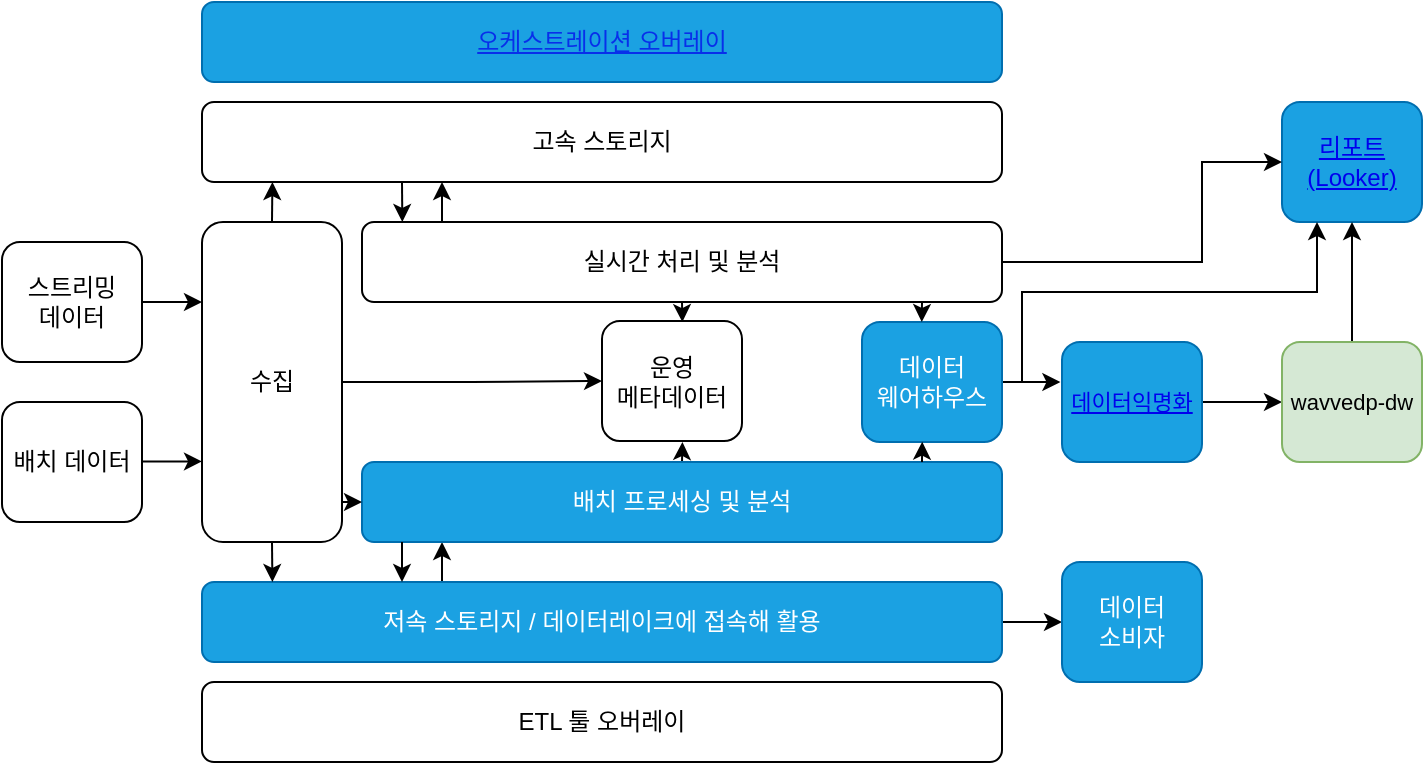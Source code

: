 <mxfile version="20.7.4" type="github">
  <diagram id="gcjKuizVjIFUT5xNA5u-" name="페이지-1">
    <mxGraphModel dx="1068" dy="695" grid="1" gridSize="10" guides="1" tooltips="1" connect="1" arrows="1" fold="1" page="1" pageScale="1" pageWidth="827" pageHeight="1169" math="0" shadow="0">
      <root>
        <mxCell id="0" />
        <mxCell id="1" parent="0" />
        <mxCell id="PB3F_aLee3rUbUXoullG-2" value="&lt;a href=&quot;https://www.notion.so/Cloud-91077890bda243d0b786207b77b8d40a&quot;&gt;오케스트레이션 오버레이&lt;/a&gt;" style="rounded=1;whiteSpace=wrap;html=1;textOpacity=70;fillColor=#1ba1e2;fontColor=#ffffff;strokeColor=#006EAF;" parent="1" vertex="1">
          <mxGeometry x="130" y="110" width="400" height="40" as="geometry" />
        </mxCell>
        <mxCell id="mdu-GQGA0M5l69Xb9rh1-21" style="edgeStyle=orthogonalEdgeStyle;rounded=0;orthogonalLoop=1;jettySize=auto;html=1;exitX=0.25;exitY=1;exitDx=0;exitDy=0;entryX=0.063;entryY=0;entryDx=0;entryDy=0;entryPerimeter=0;" parent="1" source="PB3F_aLee3rUbUXoullG-3" target="PB3F_aLee3rUbUXoullG-14" edge="1">
          <mxGeometry relative="1" as="geometry" />
        </mxCell>
        <mxCell id="PB3F_aLee3rUbUXoullG-3" value="고속 스토리지" style="rounded=1;whiteSpace=wrap;html=1;" parent="1" vertex="1">
          <mxGeometry x="130" y="160" width="400" height="40" as="geometry" />
        </mxCell>
        <mxCell id="mdu-GQGA0M5l69Xb9rh1-20" style="edgeStyle=orthogonalEdgeStyle;rounded=0;orthogonalLoop=1;jettySize=auto;html=1;exitX=1;exitY=0.5;exitDx=0;exitDy=0;entryX=0;entryY=0.5;entryDx=0;entryDy=0;" parent="1" source="PB3F_aLee3rUbUXoullG-4" target="PB3F_aLee3rUbUXoullG-10" edge="1">
          <mxGeometry relative="1" as="geometry" />
        </mxCell>
        <mxCell id="mdu-GQGA0M5l69Xb9rh1-31" style="edgeStyle=orthogonalEdgeStyle;rounded=0;orthogonalLoop=1;jettySize=auto;html=1;exitX=0.3;exitY=0;exitDx=0;exitDy=0;entryX=0.125;entryY=1;entryDx=0;entryDy=0;entryPerimeter=0;exitPerimeter=0;" parent="1" source="PB3F_aLee3rUbUXoullG-4" target="PB3F_aLee3rUbUXoullG-15" edge="1">
          <mxGeometry relative="1" as="geometry" />
        </mxCell>
        <mxCell id="PB3F_aLee3rUbUXoullG-4" value="저속 스토리지 / 데이터레이크에 접속해 활용" style="rounded=1;whiteSpace=wrap;html=1;fillColor=#1ba1e2;fontColor=#ffffff;strokeColor=#006EAF;" parent="1" vertex="1">
          <mxGeometry x="130" y="400" width="400" height="40" as="geometry" />
        </mxCell>
        <mxCell id="PB3F_aLee3rUbUXoullG-5" value="ETL 툴 오버레이" style="rounded=1;whiteSpace=wrap;html=1;" parent="1" vertex="1">
          <mxGeometry x="130" y="450" width="400" height="40" as="geometry" />
        </mxCell>
        <mxCell id="PB3F_aLee3rUbUXoullG-6" value="스트리밍&lt;br&gt;데이터" style="rounded=1;whiteSpace=wrap;html=1;" parent="1" vertex="1">
          <mxGeometry x="30" y="230" width="70" height="60" as="geometry" />
        </mxCell>
        <mxCell id="PB3F_aLee3rUbUXoullG-7" value="배치 데이터" style="rounded=1;whiteSpace=wrap;html=1;" parent="1" vertex="1">
          <mxGeometry x="30" y="310" width="70" height="60" as="geometry" />
        </mxCell>
        <mxCell id="PB3F_aLee3rUbUXoullG-8" value="&lt;a href=&quot;https://www.notion.so/Looker-Data-Studio-e8a64e55dd5447c5803fa8dc6603f477&quot;&gt;리포트&lt;br&gt;(Looker)&lt;/a&gt;" style="rounded=1;whiteSpace=wrap;html=1;fillColor=#1ba1e2;fontColor=#ffffff;strokeColor=#006EAF;" parent="1" vertex="1">
          <mxGeometry x="670" y="160" width="70" height="60" as="geometry" />
        </mxCell>
        <mxCell id="B3PGhj-Bc8KnG04Kh2Os-4" style="edgeStyle=orthogonalEdgeStyle;rounded=0;orthogonalLoop=1;jettySize=auto;html=1;exitX=1;exitY=0.5;exitDx=0;exitDy=0;entryX=0;entryY=0.5;entryDx=0;entryDy=0;" edge="1" parent="1" source="PB3F_aLee3rUbUXoullG-9" target="B3PGhj-Bc8KnG04Kh2Os-3">
          <mxGeometry relative="1" as="geometry" />
        </mxCell>
        <mxCell id="PB3F_aLee3rUbUXoullG-9" value="&lt;font style=&quot;font-size: 11px;&quot;&gt;&lt;a href=&quot;https://www.notion.so/MyProject-800f60475fd946ae940eb986e98d766f?p=c75dd783ab1d466eb36e4a372fb3ec05&amp;amp;pm=s&quot;&gt;데이터익명화&lt;/a&gt;&lt;/font&gt;" style="rounded=1;whiteSpace=wrap;html=1;fillColor=#1ba1e2;fontColor=#ffffff;strokeColor=#006EAF;" parent="1" vertex="1">
          <mxGeometry x="560" y="280" width="70" height="60" as="geometry" />
        </mxCell>
        <mxCell id="PB3F_aLee3rUbUXoullG-10" value="데이터&lt;br&gt;소비자" style="rounded=1;whiteSpace=wrap;html=1;fillColor=#1ba1e2;fontColor=#ffffff;strokeColor=#006EAF;" parent="1" vertex="1">
          <mxGeometry x="560" y="390" width="70" height="60" as="geometry" />
        </mxCell>
        <mxCell id="mdu-GQGA0M5l69Xb9rh1-19" style="edgeStyle=orthogonalEdgeStyle;rounded=0;orthogonalLoop=1;jettySize=auto;html=1;exitX=1;exitY=0.5;exitDx=0;exitDy=0;entryX=-0.011;entryY=0.322;entryDx=0;entryDy=0;entryPerimeter=0;" parent="1" source="PB3F_aLee3rUbUXoullG-11" target="PB3F_aLee3rUbUXoullG-9" edge="1">
          <mxGeometry relative="1" as="geometry" />
        </mxCell>
        <mxCell id="B3PGhj-Bc8KnG04Kh2Os-6" style="edgeStyle=orthogonalEdgeStyle;rounded=0;orthogonalLoop=1;jettySize=auto;html=1;exitX=1;exitY=0.5;exitDx=0;exitDy=0;entryX=0.25;entryY=1;entryDx=0;entryDy=0;fontSize=11;" edge="1" parent="1" source="PB3F_aLee3rUbUXoullG-11" target="PB3F_aLee3rUbUXoullG-8">
          <mxGeometry relative="1" as="geometry">
            <Array as="points">
              <mxPoint x="540" y="300" />
              <mxPoint x="540" y="255" />
              <mxPoint x="688" y="255" />
            </Array>
          </mxGeometry>
        </mxCell>
        <mxCell id="PB3F_aLee3rUbUXoullG-11" value="데이터&lt;br&gt;웨어하우스" style="rounded=1;whiteSpace=wrap;html=1;fillColor=#1ba1e2;fontColor=#ffffff;strokeColor=#006EAF;" parent="1" vertex="1">
          <mxGeometry x="460" y="270" width="70" height="60" as="geometry" />
        </mxCell>
        <mxCell id="PB3F_aLee3rUbUXoullG-12" value="운영&lt;br&gt;메타데이터" style="rounded=1;whiteSpace=wrap;html=1;" parent="1" vertex="1">
          <mxGeometry x="330" y="269.54" width="70" height="60" as="geometry" />
        </mxCell>
        <mxCell id="mdu-GQGA0M5l69Xb9rh1-7" style="edgeStyle=orthogonalEdgeStyle;rounded=0;orthogonalLoop=1;jettySize=auto;html=1;exitX=0.5;exitY=1;exitDx=0;exitDy=0;entryX=0.088;entryY=0;entryDx=0;entryDy=0;entryPerimeter=0;" parent="1" source="PB3F_aLee3rUbUXoullG-13" target="PB3F_aLee3rUbUXoullG-4" edge="1">
          <mxGeometry relative="1" as="geometry" />
        </mxCell>
        <mxCell id="mdu-GQGA0M5l69Xb9rh1-9" style="edgeStyle=orthogonalEdgeStyle;rounded=0;orthogonalLoop=1;jettySize=auto;html=1;exitX=0.5;exitY=0;exitDx=0;exitDy=0;entryX=0.088;entryY=1;entryDx=0;entryDy=0;entryPerimeter=0;" parent="1" source="PB3F_aLee3rUbUXoullG-13" target="PB3F_aLee3rUbUXoullG-3" edge="1">
          <mxGeometry relative="1" as="geometry" />
        </mxCell>
        <mxCell id="mdu-GQGA0M5l69Xb9rh1-17" style="edgeStyle=orthogonalEdgeStyle;rounded=0;orthogonalLoop=1;jettySize=auto;html=1;exitX=1;exitY=0.5;exitDx=0;exitDy=0;" parent="1" source="PB3F_aLee3rUbUXoullG-13" target="PB3F_aLee3rUbUXoullG-12" edge="1">
          <mxGeometry relative="1" as="geometry" />
        </mxCell>
        <mxCell id="PB3F_aLee3rUbUXoullG-13" value="수집" style="rounded=1;whiteSpace=wrap;html=1;" parent="1" vertex="1">
          <mxGeometry x="130" y="220" width="70" height="160" as="geometry" />
        </mxCell>
        <mxCell id="mdu-GQGA0M5l69Xb9rh1-15" style="edgeStyle=orthogonalEdgeStyle;rounded=0;orthogonalLoop=1;jettySize=auto;html=1;exitX=0.5;exitY=1;exitDx=0;exitDy=0;entryX=0.574;entryY=0.008;entryDx=0;entryDy=0;entryPerimeter=0;" parent="1" source="PB3F_aLee3rUbUXoullG-14" target="PB3F_aLee3rUbUXoullG-12" edge="1">
          <mxGeometry relative="1" as="geometry" />
        </mxCell>
        <mxCell id="mdu-GQGA0M5l69Xb9rh1-18" style="edgeStyle=orthogonalEdgeStyle;rounded=0;orthogonalLoop=1;jettySize=auto;html=1;exitX=1;exitY=0.5;exitDx=0;exitDy=0;entryX=0;entryY=0.5;entryDx=0;entryDy=0;" parent="1" source="PB3F_aLee3rUbUXoullG-14" target="PB3F_aLee3rUbUXoullG-8" edge="1">
          <mxGeometry relative="1" as="geometry">
            <Array as="points">
              <mxPoint x="630" y="240" />
              <mxPoint x="630" y="190" />
            </Array>
          </mxGeometry>
        </mxCell>
        <mxCell id="mdu-GQGA0M5l69Xb9rh1-25" style="edgeStyle=orthogonalEdgeStyle;rounded=0;orthogonalLoop=1;jettySize=auto;html=1;exitX=0.5;exitY=0;exitDx=0;exitDy=0;" parent="1" source="PB3F_aLee3rUbUXoullG-14" edge="1">
          <mxGeometry relative="1" as="geometry">
            <mxPoint x="250" y="200" as="targetPoint" />
            <Array as="points">
              <mxPoint x="250" y="220" />
              <mxPoint x="250" y="202" />
            </Array>
          </mxGeometry>
        </mxCell>
        <mxCell id="PB3F_aLee3rUbUXoullG-14" value="실시간 처리 및 분석" style="rounded=1;whiteSpace=wrap;html=1;" parent="1" vertex="1">
          <mxGeometry x="210" y="220" width="320" height="40" as="geometry" />
        </mxCell>
        <mxCell id="mdu-GQGA0M5l69Xb9rh1-16" style="edgeStyle=orthogonalEdgeStyle;rounded=0;orthogonalLoop=1;jettySize=auto;html=1;exitX=0.5;exitY=0;exitDx=0;exitDy=0;" parent="1" source="PB3F_aLee3rUbUXoullG-15" edge="1">
          <mxGeometry relative="1" as="geometry">
            <mxPoint x="370.207" y="330" as="targetPoint" />
          </mxGeometry>
        </mxCell>
        <mxCell id="PB3F_aLee3rUbUXoullG-15" value="배치 프로세싱 및 분석" style="rounded=1;whiteSpace=wrap;html=1;fillColor=#1ba1e2;fontColor=#ffffff;strokeColor=#006EAF;" parent="1" vertex="1">
          <mxGeometry x="210" y="340" width="320" height="40" as="geometry" />
        </mxCell>
        <mxCell id="mdu-GQGA0M5l69Xb9rh1-4" value="" style="endArrow=classic;html=1;rounded=0;exitX=1;exitY=0.5;exitDx=0;exitDy=0;entryX=0;entryY=0.25;entryDx=0;entryDy=0;" parent="1" source="PB3F_aLee3rUbUXoullG-6" target="PB3F_aLee3rUbUXoullG-13" edge="1">
          <mxGeometry width="50" height="50" relative="1" as="geometry">
            <mxPoint x="320" y="400" as="sourcePoint" />
            <mxPoint x="370" y="350" as="targetPoint" />
            <Array as="points">
              <mxPoint x="120" y="260" />
            </Array>
          </mxGeometry>
        </mxCell>
        <mxCell id="mdu-GQGA0M5l69Xb9rh1-6" value="" style="endArrow=classic;html=1;rounded=0;exitX=1;exitY=0.5;exitDx=0;exitDy=0;entryX=0;entryY=0.25;entryDx=0;entryDy=0;" parent="1" edge="1">
          <mxGeometry width="50" height="50" relative="1" as="geometry">
            <mxPoint x="100" y="339.7" as="sourcePoint" />
            <mxPoint x="130" y="339.7" as="targetPoint" />
            <Array as="points">
              <mxPoint x="120" y="339.7" />
            </Array>
          </mxGeometry>
        </mxCell>
        <mxCell id="mdu-GQGA0M5l69Xb9rh1-10" value="" style="endArrow=classic;html=1;rounded=0;entryX=0.25;entryY=0;entryDx=0;entryDy=0;" parent="1" target="PB3F_aLee3rUbUXoullG-4" edge="1">
          <mxGeometry x="0.058" y="-14" width="50" height="50" relative="1" as="geometry">
            <mxPoint x="230" y="380" as="sourcePoint" />
            <mxPoint x="290" y="390" as="targetPoint" />
            <Array as="points">
              <mxPoint x="230" y="380" />
            </Array>
            <mxPoint as="offset" />
          </mxGeometry>
        </mxCell>
        <mxCell id="B3PGhj-Bc8KnG04Kh2Os-1" value="" style="endArrow=classic;html=1;rounded=0;entryX=0.427;entryY=0;entryDx=0;entryDy=0;exitX=0.875;exitY=1;exitDx=0;exitDy=0;exitPerimeter=0;entryPerimeter=0;" edge="1" parent="1" source="PB3F_aLee3rUbUXoullG-14" target="PB3F_aLee3rUbUXoullG-11">
          <mxGeometry width="50" height="50" relative="1" as="geometry">
            <mxPoint x="490" y="310" as="sourcePoint" />
            <mxPoint x="540" y="260" as="targetPoint" />
          </mxGeometry>
        </mxCell>
        <mxCell id="B3PGhj-Bc8KnG04Kh2Os-2" value="" style="endArrow=classic;html=1;rounded=0;entryX=0.43;entryY=0.997;entryDx=0;entryDy=0;entryPerimeter=0;exitX=0.875;exitY=0;exitDx=0;exitDy=0;exitPerimeter=0;" edge="1" parent="1" source="PB3F_aLee3rUbUXoullG-15" target="PB3F_aLee3rUbUXoullG-11">
          <mxGeometry width="50" height="50" relative="1" as="geometry">
            <mxPoint x="490" y="320" as="sourcePoint" />
            <mxPoint x="540" y="270" as="targetPoint" />
          </mxGeometry>
        </mxCell>
        <mxCell id="B3PGhj-Bc8KnG04Kh2Os-7" style="edgeStyle=orthogonalEdgeStyle;rounded=0;orthogonalLoop=1;jettySize=auto;html=1;exitX=0.5;exitY=0;exitDx=0;exitDy=0;entryX=0.5;entryY=1;entryDx=0;entryDy=0;fontSize=11;" edge="1" parent="1" source="B3PGhj-Bc8KnG04Kh2Os-3" target="PB3F_aLee3rUbUXoullG-8">
          <mxGeometry relative="1" as="geometry" />
        </mxCell>
        <mxCell id="B3PGhj-Bc8KnG04Kh2Os-3" value="&lt;font style=&quot;font-size: 11px;&quot;&gt;wavvedp-dw&lt;/font&gt;" style="rounded=1;whiteSpace=wrap;html=1;fillColor=#d5e8d4;strokeColor=#82b366;" vertex="1" parent="1">
          <mxGeometry x="670" y="280" width="70" height="60" as="geometry" />
        </mxCell>
        <mxCell id="B3PGhj-Bc8KnG04Kh2Os-9" value="" style="endArrow=classic;html=1;rounded=0;fontSize=11;entryX=0;entryY=0.5;entryDx=0;entryDy=0;" edge="1" parent="1" target="PB3F_aLee3rUbUXoullG-15">
          <mxGeometry width="50" height="50" relative="1" as="geometry">
            <mxPoint x="200" y="360" as="sourcePoint" />
            <mxPoint x="300" y="310" as="targetPoint" />
          </mxGeometry>
        </mxCell>
      </root>
    </mxGraphModel>
  </diagram>
</mxfile>
